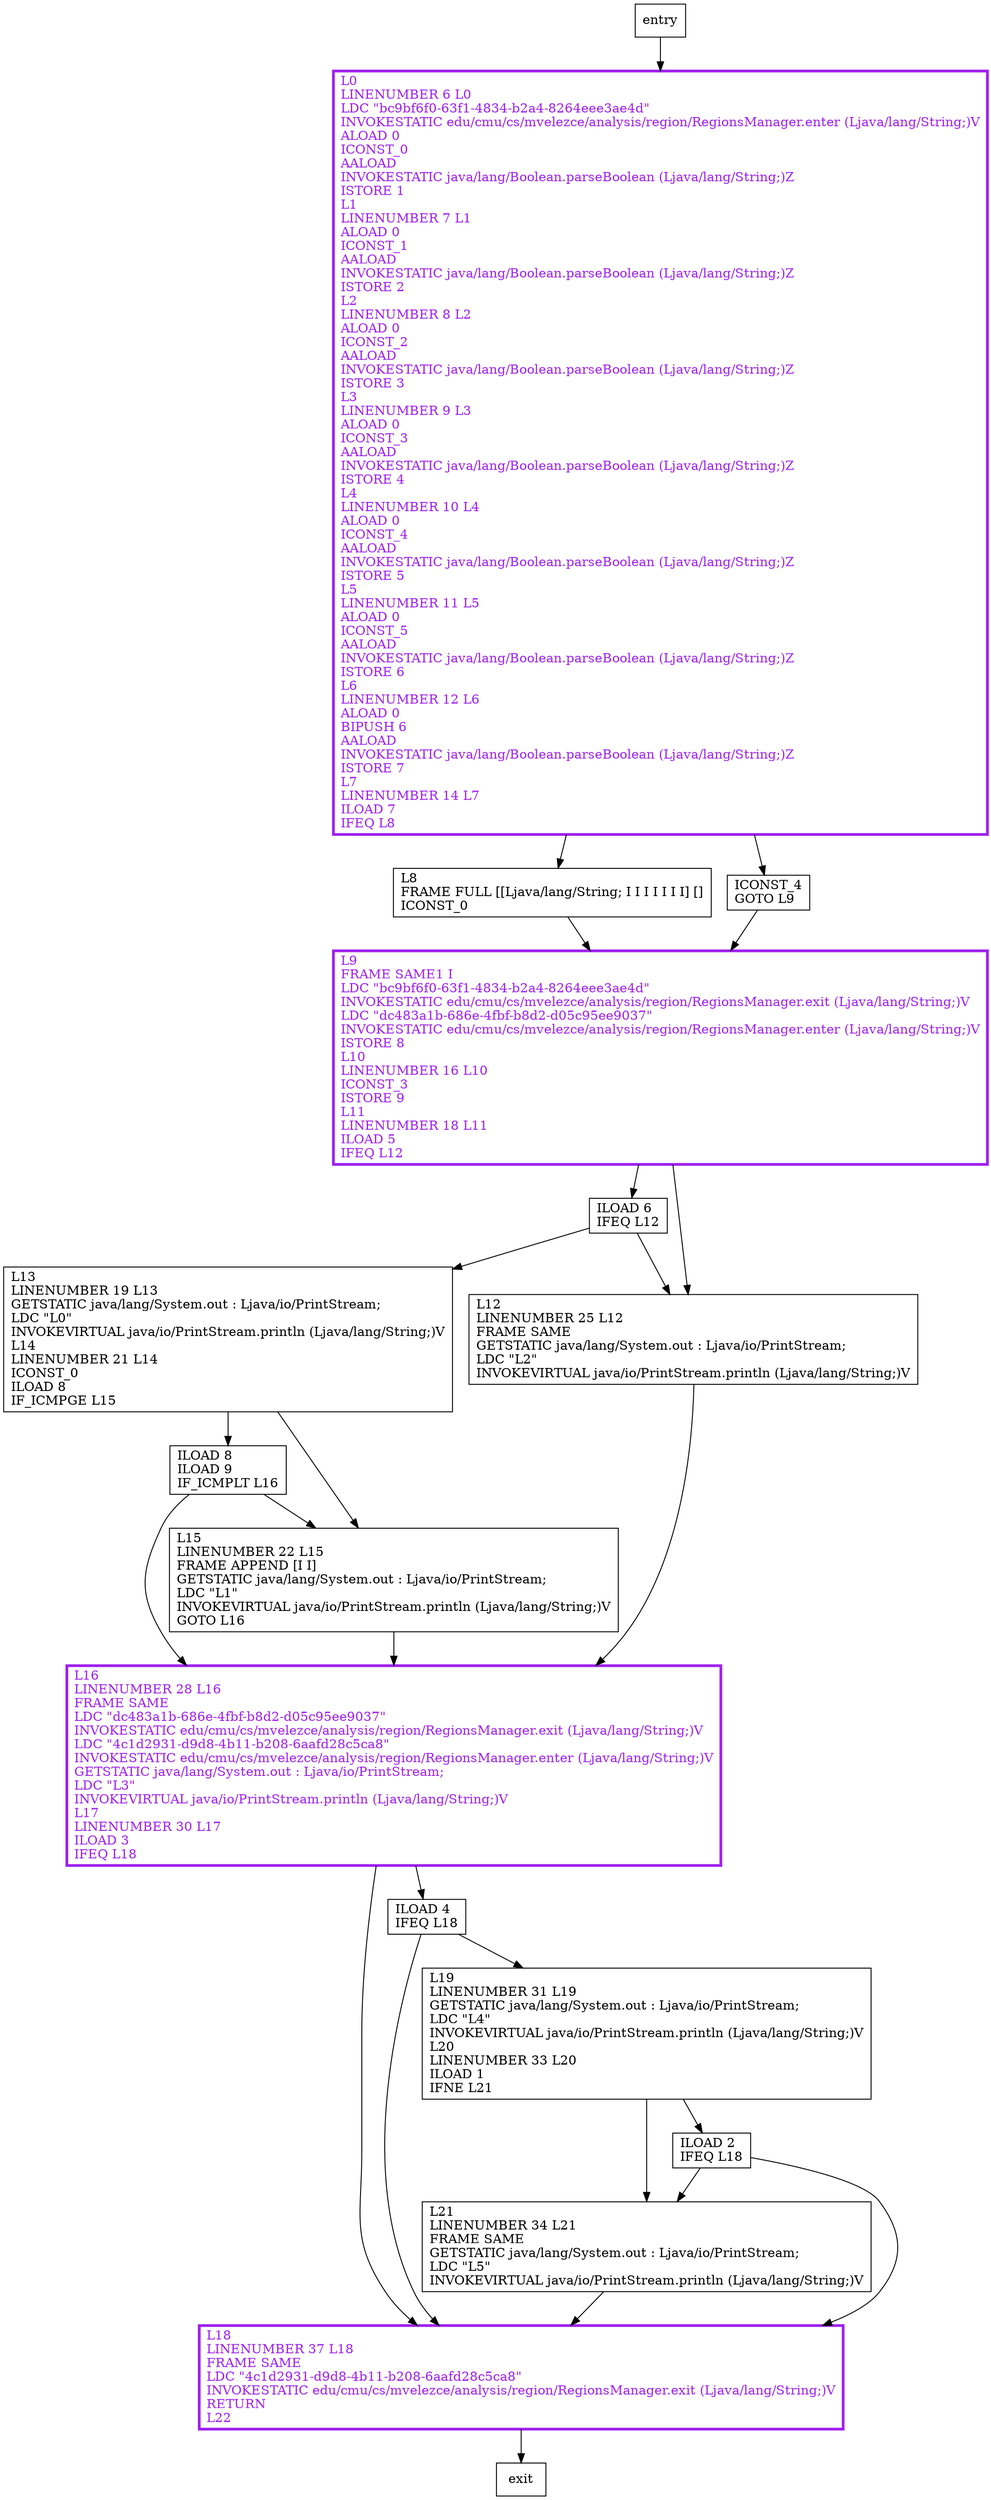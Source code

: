 digraph main {
node [shape=record];
106804552 [label="L13\lLINENUMBER 19 L13\lGETSTATIC java/lang/System.out : Ljava/io/PrintStream;\lLDC \"L0\"\lINVOKEVIRTUAL java/io/PrintStream.println (Ljava/lang/String;)V\lL14\lLINENUMBER 21 L14\lICONST_0\lILOAD 8\lIF_ICMPGE L15\l"];
696411130 [label="L18\lLINENUMBER 37 L18\lFRAME SAME\lLDC \"4c1d2931-d9d8-4b11-b208-6aafd28c5ca8\"\lINVOKESTATIC edu/cmu/cs/mvelezce/analysis/region/RegionsManager.exit (Ljava/lang/String;)V\lRETURN\lL22\l"];
1117681940 [label="L16\lLINENUMBER 28 L16\lFRAME SAME\lLDC \"dc483a1b-686e-4fbf-b8d2-d05c95ee9037\"\lINVOKESTATIC edu/cmu/cs/mvelezce/analysis/region/RegionsManager.exit (Ljava/lang/String;)V\lLDC \"4c1d2931-d9d8-4b11-b208-6aafd28c5ca8\"\lINVOKESTATIC edu/cmu/cs/mvelezce/analysis/region/RegionsManager.enter (Ljava/lang/String;)V\lGETSTATIC java/lang/System.out : Ljava/io/PrintStream;\lLDC \"L3\"\lINVOKEVIRTUAL java/io/PrintStream.println (Ljava/lang/String;)V\lL17\lLINENUMBER 30 L17\lILOAD 3\lIFEQ L18\l"];
444402847 [label="L19\lLINENUMBER 31 L19\lGETSTATIC java/lang/System.out : Ljava/io/PrintStream;\lLDC \"L4\"\lINVOKEVIRTUAL java/io/PrintStream.println (Ljava/lang/String;)V\lL20\lLINENUMBER 33 L20\lILOAD 1\lIFNE L21\l"];
1181740538 [label="ILOAD 4\lIFEQ L18\l"];
353321401 [label="ILOAD 8\lILOAD 9\lIF_ICMPLT L16\l"];
297642807 [label="L21\lLINENUMBER 34 L21\lFRAME SAME\lGETSTATIC java/lang/System.out : Ljava/io/PrintStream;\lLDC \"L5\"\lINVOKEVIRTUAL java/io/PrintStream.println (Ljava/lang/String;)V\l"];
1849052959 [label="L15\lLINENUMBER 22 L15\lFRAME APPEND [I I]\lGETSTATIC java/lang/System.out : Ljava/io/PrintStream;\lLDC \"L1\"\lINVOKEVIRTUAL java/io/PrintStream.println (Ljava/lang/String;)V\lGOTO L16\l"];
746676188 [label="L0\lLINENUMBER 6 L0\lLDC \"bc9bf6f0-63f1-4834-b2a4-8264eee3ae4d\"\lINVOKESTATIC edu/cmu/cs/mvelezce/analysis/region/RegionsManager.enter (Ljava/lang/String;)V\lALOAD 0\lICONST_0\lAALOAD\lINVOKESTATIC java/lang/Boolean.parseBoolean (Ljava/lang/String;)Z\lISTORE 1\lL1\lLINENUMBER 7 L1\lALOAD 0\lICONST_1\lAALOAD\lINVOKESTATIC java/lang/Boolean.parseBoolean (Ljava/lang/String;)Z\lISTORE 2\lL2\lLINENUMBER 8 L2\lALOAD 0\lICONST_2\lAALOAD\lINVOKESTATIC java/lang/Boolean.parseBoolean (Ljava/lang/String;)Z\lISTORE 3\lL3\lLINENUMBER 9 L3\lALOAD 0\lICONST_3\lAALOAD\lINVOKESTATIC java/lang/Boolean.parseBoolean (Ljava/lang/String;)Z\lISTORE 4\lL4\lLINENUMBER 10 L4\lALOAD 0\lICONST_4\lAALOAD\lINVOKESTATIC java/lang/Boolean.parseBoolean (Ljava/lang/String;)Z\lISTORE 5\lL5\lLINENUMBER 11 L5\lALOAD 0\lICONST_5\lAALOAD\lINVOKESTATIC java/lang/Boolean.parseBoolean (Ljava/lang/String;)Z\lISTORE 6\lL6\lLINENUMBER 12 L6\lALOAD 0\lBIPUSH 6\lAALOAD\lINVOKESTATIC java/lang/Boolean.parseBoolean (Ljava/lang/String;)Z\lISTORE 7\lL7\lLINENUMBER 14 L7\lILOAD 7\lIFEQ L8\l"];
1989871442 [label="L8\lFRAME FULL [[Ljava/lang/String; I I I I I I I] []\lICONST_0\l"];
1367326562 [label="ILOAD 6\lIFEQ L12\l"];
1504267535 [label="L9\lFRAME SAME1 I\lLDC \"bc9bf6f0-63f1-4834-b2a4-8264eee3ae4d\"\lINVOKESTATIC edu/cmu/cs/mvelezce/analysis/region/RegionsManager.exit (Ljava/lang/String;)V\lLDC \"dc483a1b-686e-4fbf-b8d2-d05c95ee9037\"\lINVOKESTATIC edu/cmu/cs/mvelezce/analysis/region/RegionsManager.enter (Ljava/lang/String;)V\lISTORE 8\lL10\lLINENUMBER 16 L10\lICONST_3\lISTORE 9\lL11\lLINENUMBER 18 L11\lILOAD 5\lIFEQ L12\l"];
14345696 [label="ICONST_4\lGOTO L9\l"];
2146473561 [label="L12\lLINENUMBER 25 L12\lFRAME SAME\lGETSTATIC java/lang/System.out : Ljava/io/PrintStream;\lLDC \"L2\"\lINVOKEVIRTUAL java/io/PrintStream.println (Ljava/lang/String;)V\l"];
723161117 [label="ILOAD 2\lIFEQ L18\l"];
entry;
exit;
106804552 -> 353321401;
106804552 -> 1849052959;
696411130 -> exit;
1117681940 -> 696411130;
1117681940 -> 1181740538;
444402847 -> 723161117;
444402847 -> 297642807;
1181740538 -> 696411130;
1181740538 -> 444402847;
353321401 -> 1117681940;
353321401 -> 1849052959;
297642807 -> 696411130;
1849052959 -> 1117681940;
entry -> 746676188;
746676188 -> 1989871442;
746676188 -> 14345696;
1989871442 -> 1504267535;
1367326562 -> 106804552;
1367326562 -> 2146473561;
1504267535 -> 1367326562;
1504267535 -> 2146473561;
14345696 -> 1504267535;
2146473561 -> 1117681940;
723161117 -> 696411130;
723161117 -> 297642807;
746676188[fontcolor="purple", penwidth=3, color="purple"];
696411130[fontcolor="purple", penwidth=3, color="purple"];
1117681940[fontcolor="purple", penwidth=3, color="purple"];
1504267535[fontcolor="purple", penwidth=3, color="purple"];
}
